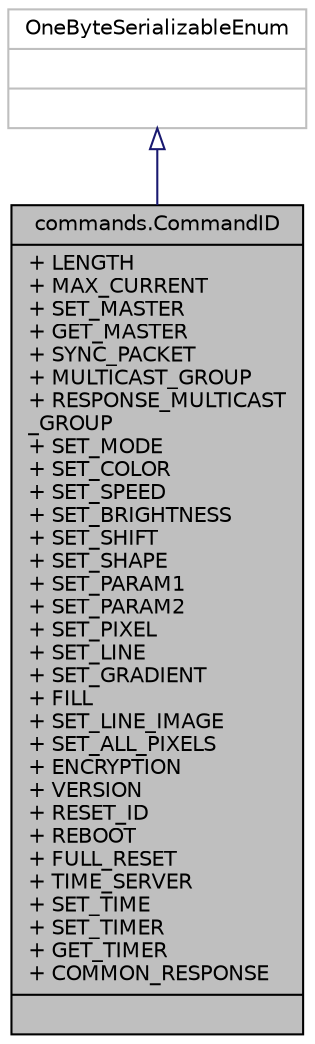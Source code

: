 digraph "commands.CommandID"
{
 // LATEX_PDF_SIZE
  edge [fontname="Helvetica",fontsize="10",labelfontname="Helvetica",labelfontsize="10"];
  node [fontname="Helvetica",fontsize="10",shape=record];
  Node1 [label="{commands.CommandID\n|+ LENGTH\l+ MAX_CURRENT\l+ SET_MASTER\l+ GET_MASTER\l+ SYNC_PACKET\l+ MULTICAST_GROUP\l+ RESPONSE_MULTICAST\l_GROUP\l+ SET_MODE\l+ SET_COLOR\l+ SET_SPEED\l+ SET_BRIGHTNESS\l+ SET_SHIFT\l+ SET_SHAPE\l+ SET_PARAM1\l+ SET_PARAM2\l+ SET_PIXEL\l+ SET_LINE\l+ SET_GRADIENT\l+ FILL\l+ SET_LINE_IMAGE\l+ SET_ALL_PIXELS\l+ ENCRYPTION\l+ VERSION\l+ RESET_ID\l+ REBOOT\l+ FULL_RESET\l+ TIME_SERVER\l+ SET_TIME\l+ SET_TIMER\l+ GET_TIMER\l+ COMMON_RESPONSE\l|}",height=0.2,width=0.4,color="black", fillcolor="grey75", style="filled", fontcolor="black",tooltip=" "];
  Node2 -> Node1 [dir="back",color="midnightblue",fontsize="10",style="solid",arrowtail="onormal",fontname="Helvetica"];
  Node2 [label="{OneByteSerializableEnum\n||}",height=0.2,width=0.4,color="grey75", fillcolor="white", style="filled",tooltip=" "];
}
